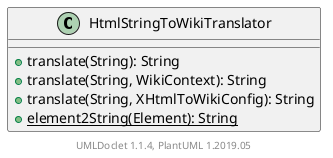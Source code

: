 @startuml

    class HtmlStringToWikiTranslator [[HtmlStringToWikiTranslator.html]] {
        +translate(String): String
        +translate(String, WikiContext): String
        +translate(String, XHtmlToWikiConfig): String
        {static} +element2String(Element): String
    }


    center footer UMLDoclet 1.1.4, PlantUML 1.2019.05
@enduml
